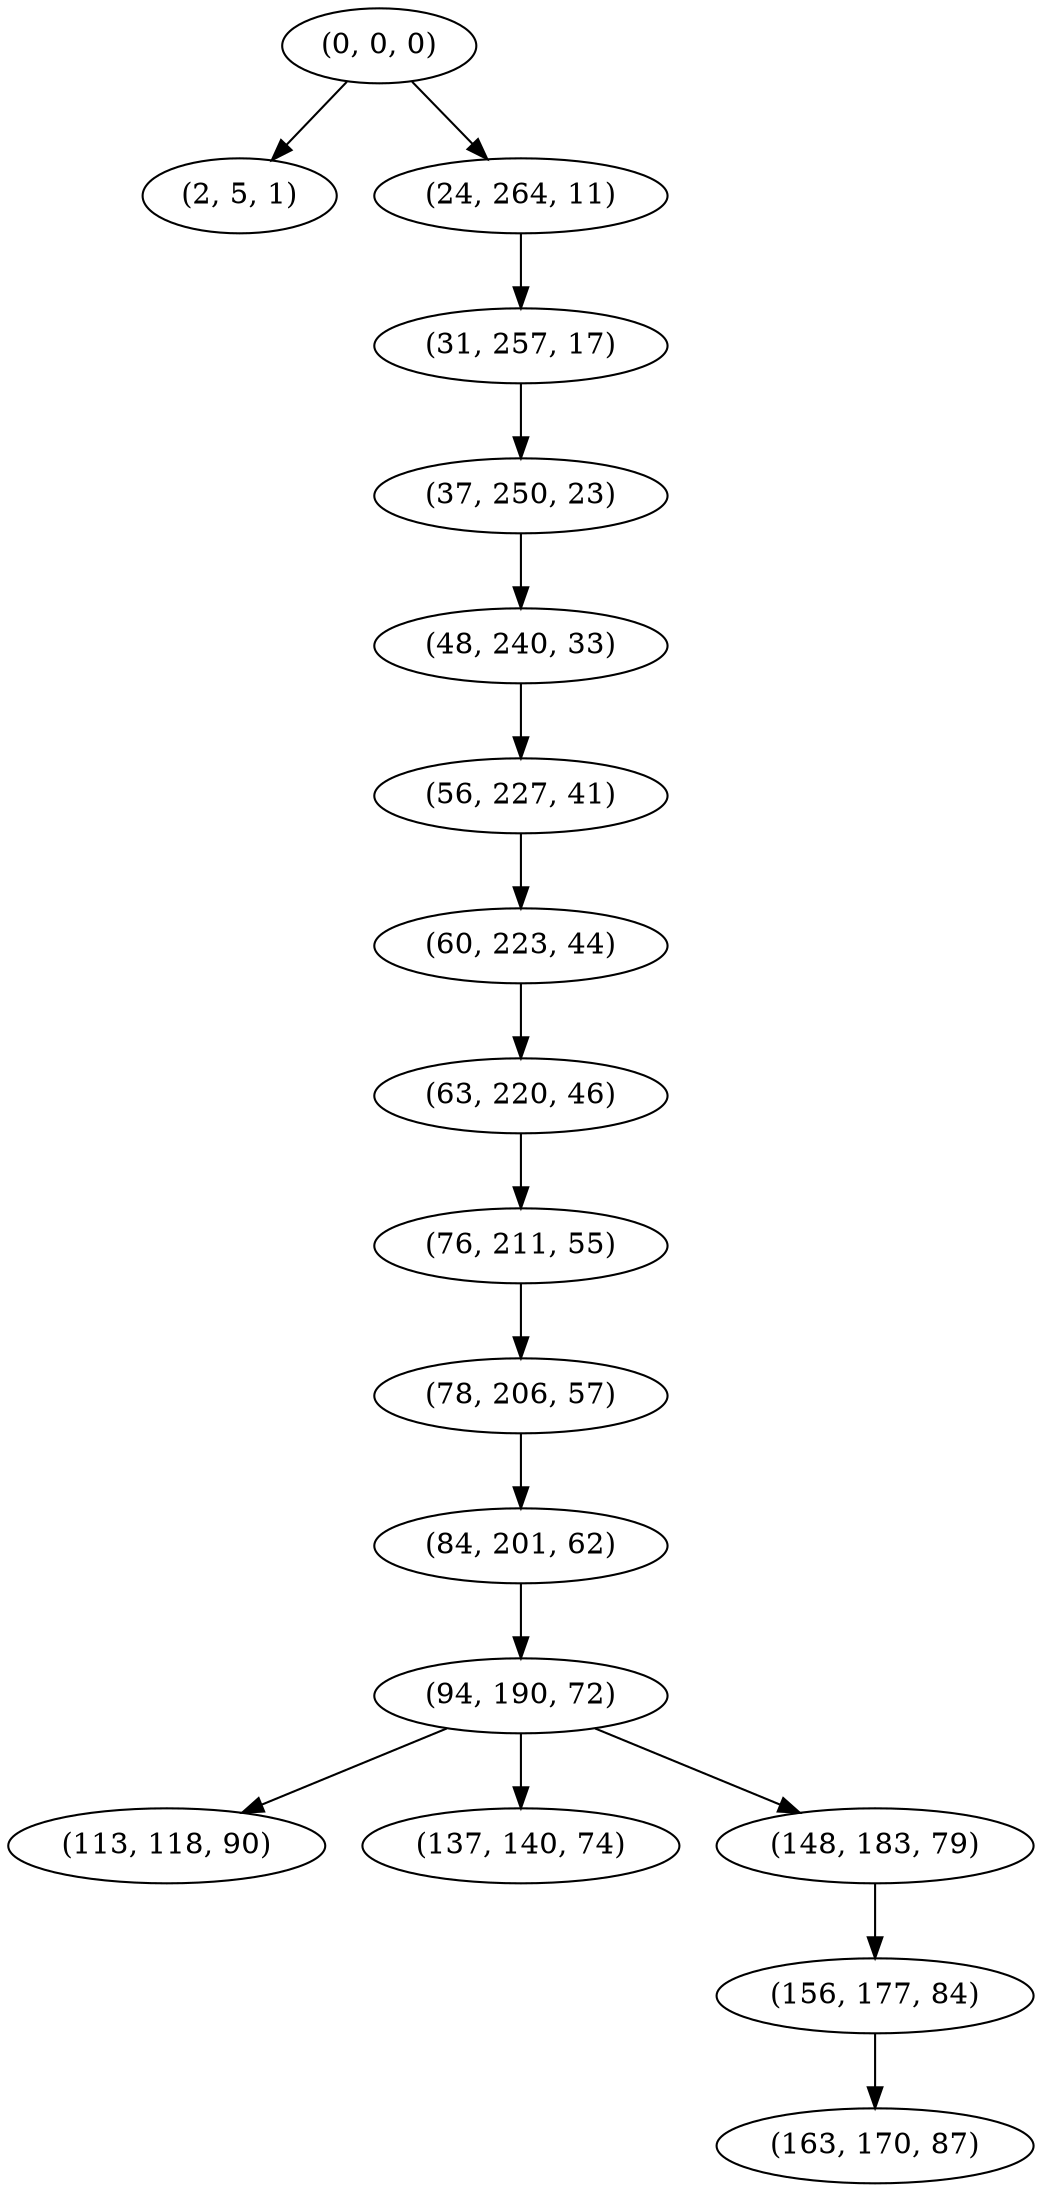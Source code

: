 digraph tree {
    "(0, 0, 0)";
    "(2, 5, 1)";
    "(24, 264, 11)";
    "(31, 257, 17)";
    "(37, 250, 23)";
    "(48, 240, 33)";
    "(56, 227, 41)";
    "(60, 223, 44)";
    "(63, 220, 46)";
    "(76, 211, 55)";
    "(78, 206, 57)";
    "(84, 201, 62)";
    "(94, 190, 72)";
    "(113, 118, 90)";
    "(137, 140, 74)";
    "(148, 183, 79)";
    "(156, 177, 84)";
    "(163, 170, 87)";
    "(0, 0, 0)" -> "(2, 5, 1)";
    "(0, 0, 0)" -> "(24, 264, 11)";
    "(24, 264, 11)" -> "(31, 257, 17)";
    "(31, 257, 17)" -> "(37, 250, 23)";
    "(37, 250, 23)" -> "(48, 240, 33)";
    "(48, 240, 33)" -> "(56, 227, 41)";
    "(56, 227, 41)" -> "(60, 223, 44)";
    "(60, 223, 44)" -> "(63, 220, 46)";
    "(63, 220, 46)" -> "(76, 211, 55)";
    "(76, 211, 55)" -> "(78, 206, 57)";
    "(78, 206, 57)" -> "(84, 201, 62)";
    "(84, 201, 62)" -> "(94, 190, 72)";
    "(94, 190, 72)" -> "(113, 118, 90)";
    "(94, 190, 72)" -> "(137, 140, 74)";
    "(94, 190, 72)" -> "(148, 183, 79)";
    "(148, 183, 79)" -> "(156, 177, 84)";
    "(156, 177, 84)" -> "(163, 170, 87)";
}
